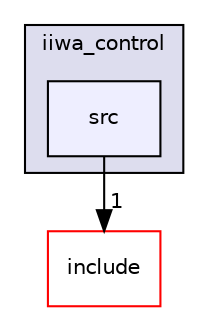 digraph "/home/lmunier/Documents/robetarme/robetarme-deliverables-wp5/src/iiwa_ros/iiwa_control/src" {
  compound=true
  node [ fontsize="10", fontname="Helvetica"];
  edge [ labelfontsize="10", labelfontname="Helvetica"];
  subgraph clusterdir_06f5ef93f01eda3d11e1afbe208b4145 {
    graph [ bgcolor="#ddddee", pencolor="black", label="iiwa_control" fontname="Helvetica", fontsize="10", URL="dir_06f5ef93f01eda3d11e1afbe208b4145.html"]
  dir_9269b3340bb98655d3341df21dd7b9d2 [shape=box, label="src", style="filled", fillcolor="#eeeeff", pencolor="black", URL="dir_9269b3340bb98655d3341df21dd7b9d2.html"];
  }
  dir_67ffad700891a9b54ce3cc6478e168b6 [shape=box label="include" fillcolor="white" style="filled" color="red" URL="dir_67ffad700891a9b54ce3cc6478e168b6.html"];
  dir_9269b3340bb98655d3341df21dd7b9d2->dir_67ffad700891a9b54ce3cc6478e168b6 [headlabel="1", labeldistance=1.5 headhref="dir_000023_000021.html"];
}
